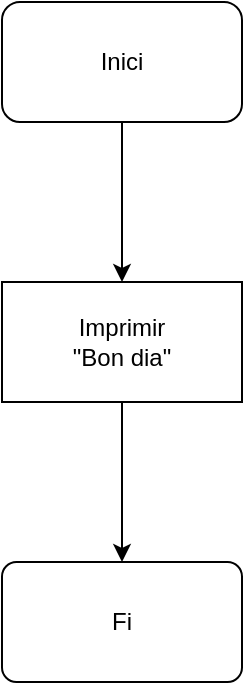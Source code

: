 <mxfile version="20.3.0"><diagram id="ehvCzWHMK5ZXKAAsmYax" name="Page-1"><mxGraphModel dx="813" dy="428" grid="1" gridSize="10" guides="1" tooltips="1" connect="1" arrows="1" fold="1" page="1" pageScale="1" pageWidth="827" pageHeight="1169" math="0" shadow="0"><root><mxCell id="0"/><mxCell id="1" parent="0"/><mxCell id="ctj1WZmTq4Gt_A9nmky2-9" value="" style="edgeStyle=orthogonalEdgeStyle;rounded=0;orthogonalLoop=1;jettySize=auto;html=1;" edge="1" parent="1" source="ctj1WZmTq4Gt_A9nmky2-1" target="ctj1WZmTq4Gt_A9nmky2-8"><mxGeometry relative="1" as="geometry"/></mxCell><mxCell id="ctj1WZmTq4Gt_A9nmky2-1" value="&lt;div&gt;Inici&lt;/div&gt;" style="rounded=1;whiteSpace=wrap;html=1;" vertex="1" parent="1"><mxGeometry x="354" width="120" height="60" as="geometry"/></mxCell><mxCell id="ctj1WZmTq4Gt_A9nmky2-12" value="" style="edgeStyle=orthogonalEdgeStyle;rounded=0;orthogonalLoop=1;jettySize=auto;html=1;" edge="1" parent="1" source="ctj1WZmTq4Gt_A9nmky2-8" target="ctj1WZmTq4Gt_A9nmky2-11"><mxGeometry relative="1" as="geometry"/></mxCell><mxCell id="ctj1WZmTq4Gt_A9nmky2-8" value="&lt;div&gt;Imprimir&lt;/div&gt;&lt;div&gt;&quot;Bon dia&quot;&lt;br&gt;&lt;/div&gt;" style="rounded=1;whiteSpace=wrap;html=1;arcSize=0;" vertex="1" parent="1"><mxGeometry x="354" y="140" width="120" height="60" as="geometry"/></mxCell><mxCell id="ctj1WZmTq4Gt_A9nmky2-11" value="Fi" style="whiteSpace=wrap;html=1;rounded=1;arcSize=12;" vertex="1" parent="1"><mxGeometry x="354" y="280" width="120" height="60" as="geometry"/></mxCell></root></mxGraphModel></diagram></mxfile>